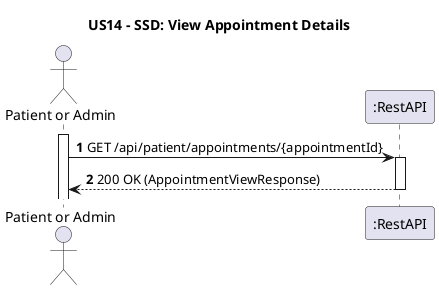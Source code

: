 @startuml
title US14 - SSD: View Appointment Details
autoactivate on
autonumber

actor "Patient or Admin" as User
participant ":RestAPI" as System

activate User

User -> System: GET /api/patient/appointments/{appointmentId}
System --> User: 200 OK (AppointmentViewResponse)

@enduml
